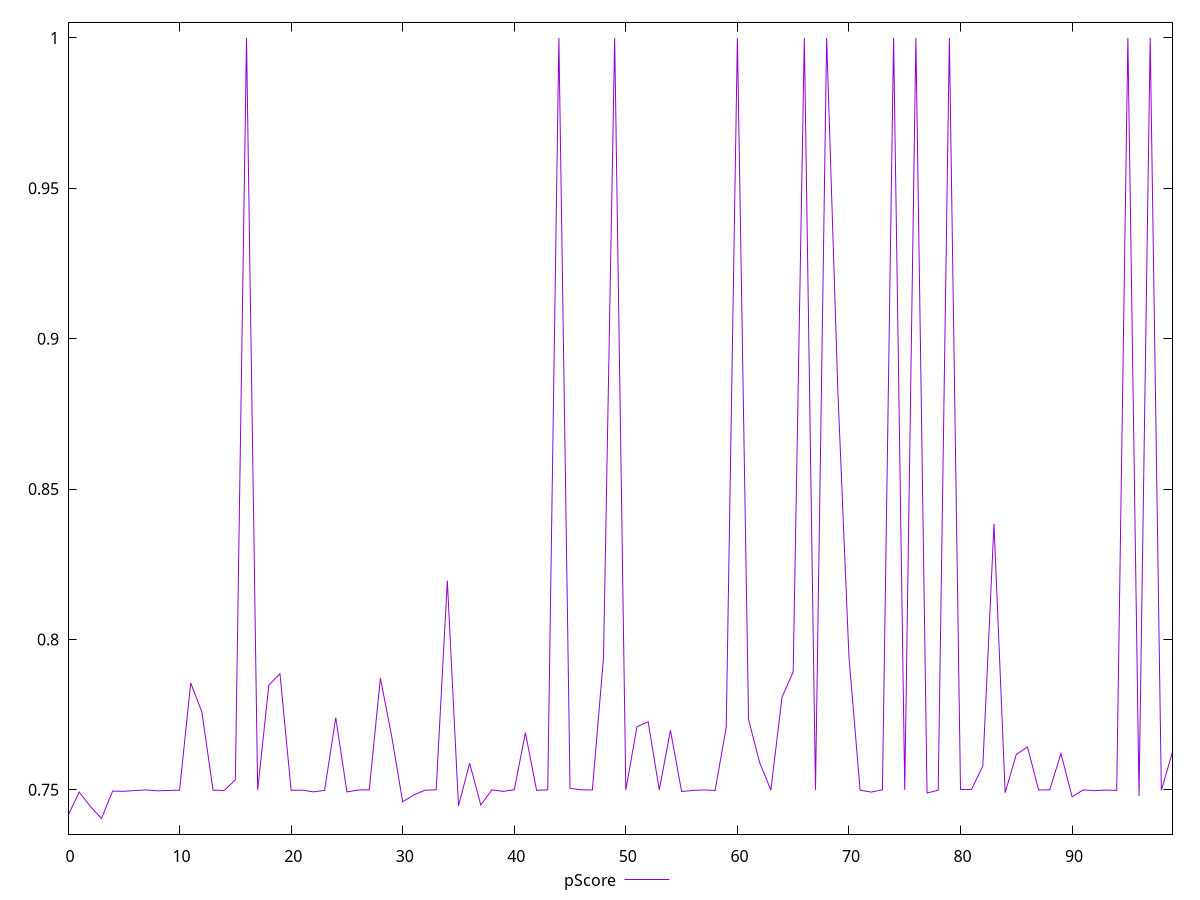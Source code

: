 reset

$pScore <<EOF
0 0.7413877777777778
1 0.7492533333333333
2 0.7444566666666667
3 0.7404455555555556
4 0.7495733333333333
5 0.7494866666666666
6 0.7497566666666666
7 0.7499544444444445
8 0.7496477777777778
9 0.7497733333333333
10 0.7498744444444444
11 0.7855108332633972
12 0.7758558332920075
13 0.7498733333333333
14 0.7497577777777777
15 0.7533025002479553
16 1
17 0.7499011111111111
18 0.7847858329614004
19 0.7885766665140788
20 0.7498333333333334
21 0.7498833333333333
22 0.74931
23 0.7498055555555555
24 0.7740058334668477
25 0.7492844444444444
26 0.7499122222222222
27 0.75
28 0.7871091663837433
29 0.7680699996153514
30 0.7459977777777778
31 0.7483033333333333
32 0.7498688888888889
33 0.75
34 0.8195508333047231
35 0.744652222527398
36 0.7588141667842865
37 0.7449366666666667
38 0.75
39 0.7494766666666667
40 0.75
41 0.7689908333619435
42 0.7498288888888889
43 0.7499988888888889
44 1
45 0.7504591671625773
46 0.75
47 0.7499133333333333
48 0.7939441668987274
49 1
50 0.7499766666666667
51 0.7709508331616719
52 0.7726216665903727
53 0.75
54 0.7697699999809264
55 0.7494266666666667
56 0.7497933333333333
57 0.7499644444444444
58 0.7497533333333333
59 0.7708541667461395
60 1
61 0.7733524998029073
62 0.7589999997615814
63 0.7499211111111111
64 0.7807491664091746
65 0.7892174998919169
66 1
67 0.75
68 1
69 0.8830133334795633
70 0.7941200002034505
71 0.7498688888888889
72 0.7492411111111111
73 0.75
74 1
75 0.75
76 1
77 0.7489288888888889
78 0.7498544444444445
79 1
80 0.75
81 0.75
82 0.7579358335336049
83 0.8384191664059957
84 0.74903
85 0.7617591671148936
86 0.7642516664663951
87 0.7499255555555555
88 0.75
89 0.7620508337020874
90 0.7476866666666667
91 0.7499711111111111
92 0.7497122222222222
93 0.7498955555555555
94 0.7498055555555555
95 1
96 0.7479288888888889
97 1
98 0.7498066666666666
99 0.7625883332888286
EOF

set key outside below
set xrange [0:99]
set yrange [0.7352544666666667:1.0051910888888889]
set trange [0.7352544666666667:1.0051910888888889]
set terminal svg size 640, 500 enhanced background rgb 'white'
set output "report_00017_2021-02-10T15-08-03.406Z/uses-rel-preconnect/samples/pages+cached/pScore/values.svg"

plot $pScore title "pScore" with line

reset
